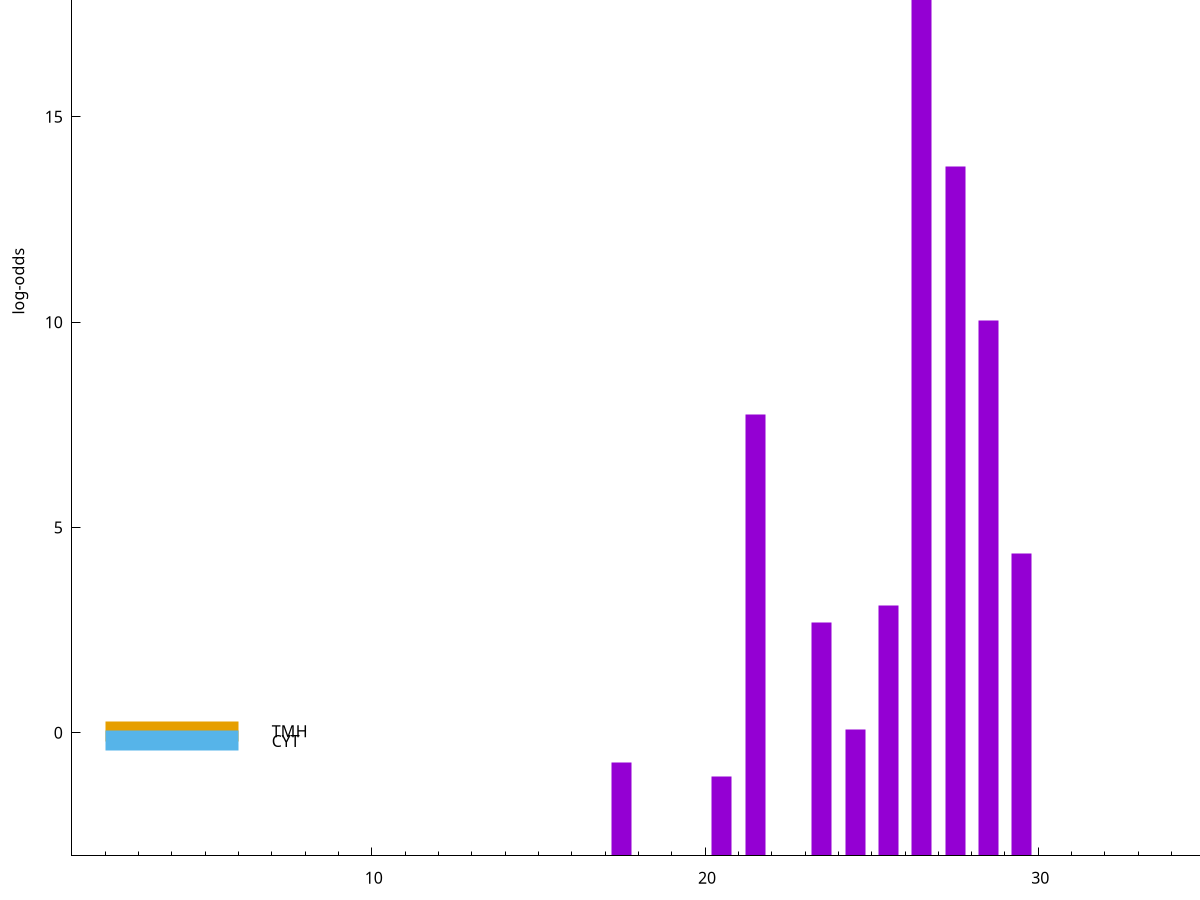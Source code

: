 set title "LipoP predictions for SRR5666568.gff"
set size 2., 1.4
set xrange [1:70] 
set mxtics 10
set yrange [-3:25]
set y2range [0:28]
set ylabel "log-odds"
set term postscript eps color solid "Helvetica" 30
set output "SRR5666568.gff467.eps"
set arrow from 2,23.3138 to 6,23.3138 nohead lt 1 lw 20
set label "SpI" at 7,23.3138
set arrow from 2,0.038952 to 6,0.038952 nohead lt 4 lw 20
set label "TMH" at 7,0.038952
set arrow from 2,-0.200913 to 6,-0.200913 nohead lt 3 lw 20
set label "CYT" at 7,-0.200913
set arrow from 2,23.3138 to 6,23.3138 nohead lt 1 lw 20
set label "SpI" at 7,23.3138
# NOTE: The scores below are the log-odds scores with the threshold
# NOTE: subtracted (a hack to make gnuplot make the histogram all
# NOTE: look nice).
plot "-" axes x1y2 title "" with impulses lt 1 lw 20
26.500000 26.311700
27.500000 16.794100
28.500000 13.038900
21.500000 10.739900
29.500000 7.369990
25.500000 6.088350
23.500000 5.686350
24.500000 3.080889
17.500000 2.282621
20.500000 1.928080
e
exit

